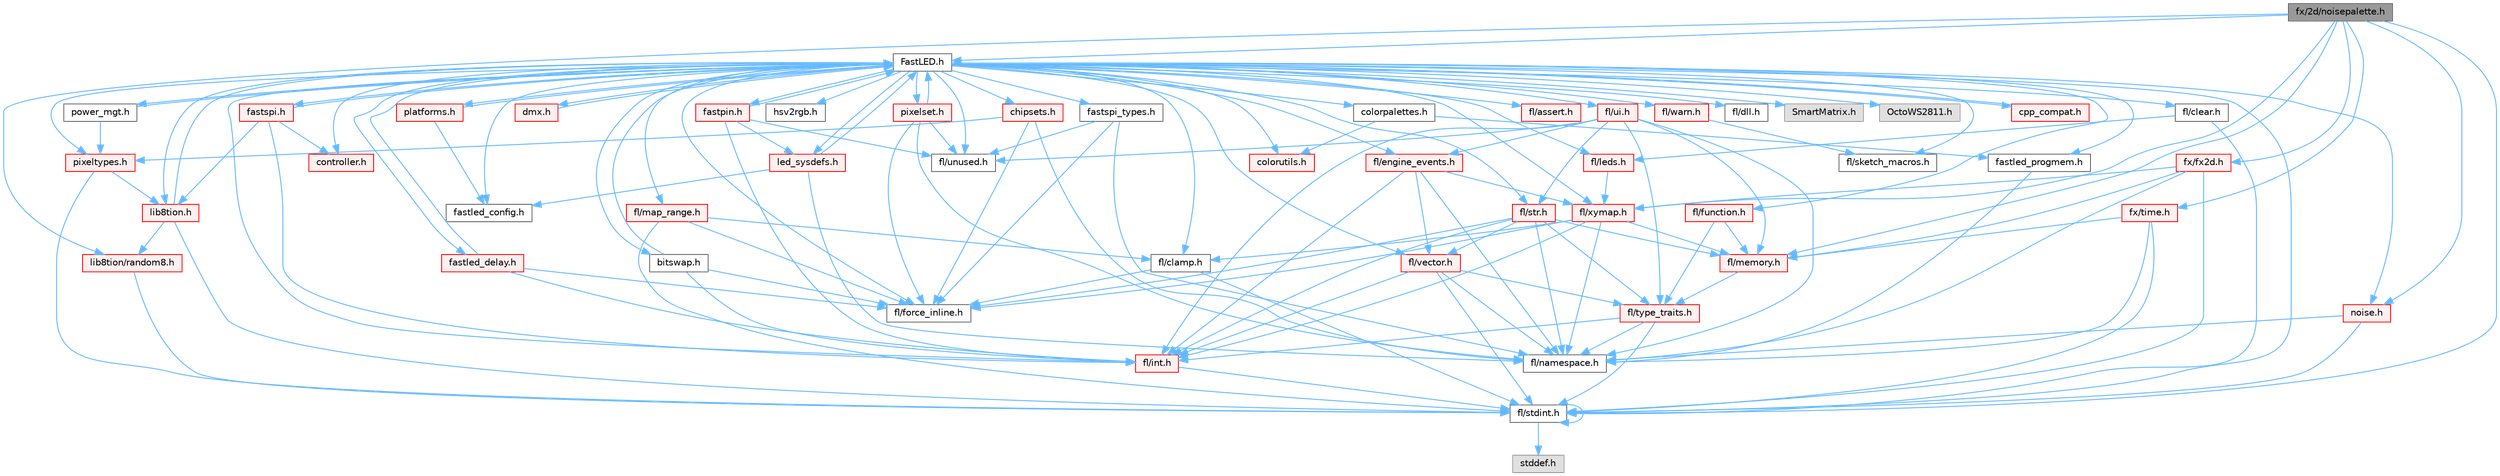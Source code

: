 digraph "fx/2d/noisepalette.h"
{
 // INTERACTIVE_SVG=YES
 // LATEX_PDF_SIZE
  bgcolor="transparent";
  edge [fontname=Helvetica,fontsize=10,labelfontname=Helvetica,labelfontsize=10];
  node [fontname=Helvetica,fontsize=10,shape=box,height=0.2,width=0.4];
  Node1 [id="Node000001",label="fx/2d/noisepalette.h",height=0.2,width=0.4,color="gray40", fillcolor="grey60", style="filled", fontcolor="black",tooltip="Demonstrates how to mix noise generation with color palettes on a 2D LED matrix."];
  Node1 -> Node2 [id="edge1_Node000001_Node000002",color="steelblue1",style="solid",tooltip=" "];
  Node2 [id="Node000002",label="fl/stdint.h",height=0.2,width=0.4,color="grey40", fillcolor="white", style="filled",URL="$df/dd8/stdint_8h.html",tooltip=" "];
  Node2 -> Node3 [id="edge2_Node000002_Node000003",color="steelblue1",style="solid",tooltip=" "];
  Node3 [id="Node000003",label="stddef.h",height=0.2,width=0.4,color="grey60", fillcolor="#E0E0E0", style="filled",tooltip=" "];
  Node2 -> Node2 [id="edge3_Node000002_Node000002",color="steelblue1",style="solid",tooltip=" "];
  Node1 -> Node4 [id="edge4_Node000001_Node000004",color="steelblue1",style="solid",tooltip=" "];
  Node4 [id="Node000004",label="FastLED.h",height=0.2,width=0.4,color="grey40", fillcolor="white", style="filled",URL="$db/d97/_fast_l_e_d_8h.html",tooltip="central include file for FastLED, defines the CFastLED class/object"];
  Node4 -> Node2 [id="edge5_Node000004_Node000002",color="steelblue1",style="solid",tooltip=" "];
  Node4 -> Node5 [id="edge6_Node000004_Node000005",color="steelblue1",style="solid",tooltip=" "];
  Node5 [id="Node000005",label="fl/dll.h",height=0.2,width=0.4,color="grey40", fillcolor="white", style="filled",URL="$d3/d4b/dll_8h.html",tooltip="FastLED dynamic library interface - lightweight header for external callers."];
  Node4 -> Node6 [id="edge7_Node000004_Node000006",color="steelblue1",style="solid",tooltip=" "];
  Node6 [id="Node000006",label="SmartMatrix.h",height=0.2,width=0.4,color="grey60", fillcolor="#E0E0E0", style="filled",tooltip=" "];
  Node4 -> Node7 [id="edge8_Node000004_Node000007",color="steelblue1",style="solid",tooltip=" "];
  Node7 [id="Node000007",label="OctoWS2811.h",height=0.2,width=0.4,color="grey60", fillcolor="#E0E0E0", style="filled",tooltip=" "];
  Node4 -> Node8 [id="edge9_Node000004_Node000008",color="steelblue1",style="solid",tooltip=" "];
  Node8 [id="Node000008",label="fl/force_inline.h",height=0.2,width=0.4,color="grey40", fillcolor="white", style="filled",URL="$d4/d64/force__inline_8h.html",tooltip=" "];
  Node4 -> Node9 [id="edge10_Node000004_Node000009",color="steelblue1",style="solid",tooltip=" "];
  Node9 [id="Node000009",label="cpp_compat.h",height=0.2,width=0.4,color="red", fillcolor="#FFF0F0", style="filled",URL="$d9/d13/cpp__compat_8h.html",tooltip="Compatibility functions based on C++ version."];
  Node9 -> Node4 [id="edge11_Node000009_Node000004",color="steelblue1",style="solid",tooltip=" "];
  Node4 -> Node11 [id="edge12_Node000004_Node000011",color="steelblue1",style="solid",tooltip=" "];
  Node11 [id="Node000011",label="fastled_config.h",height=0.2,width=0.4,color="grey40", fillcolor="white", style="filled",URL="$d5/d11/fastled__config_8h.html",tooltip="Contains definitions that can be used to configure FastLED at compile time."];
  Node4 -> Node12 [id="edge13_Node000004_Node000012",color="steelblue1",style="solid",tooltip=" "];
  Node12 [id="Node000012",label="led_sysdefs.h",height=0.2,width=0.4,color="red", fillcolor="#FFF0F0", style="filled",URL="$d9/d3e/led__sysdefs_8h.html",tooltip="Determines which platform system definitions to include."];
  Node12 -> Node4 [id="edge14_Node000012_Node000004",color="steelblue1",style="solid",tooltip=" "];
  Node12 -> Node11 [id="edge15_Node000012_Node000011",color="steelblue1",style="solid",tooltip=" "];
  Node12 -> Node14 [id="edge16_Node000012_Node000014",color="steelblue1",style="solid",tooltip=" "];
  Node14 [id="Node000014",label="fl/namespace.h",height=0.2,width=0.4,color="grey40", fillcolor="white", style="filled",URL="$df/d2a/namespace_8h.html",tooltip="Implements the FastLED namespace macros."];
  Node4 -> Node15 [id="edge17_Node000004_Node000015",color="steelblue1",style="solid",tooltip=" "];
  Node15 [id="Node000015",label="fastled_delay.h",height=0.2,width=0.4,color="red", fillcolor="#FFF0F0", style="filled",URL="$d0/da8/fastled__delay_8h.html",tooltip="Utility functions and classes for managing delay cycles."];
  Node15 -> Node4 [id="edge18_Node000015_Node000004",color="steelblue1",style="solid",tooltip=" "];
  Node15 -> Node8 [id="edge19_Node000015_Node000008",color="steelblue1",style="solid",tooltip=" "];
  Node15 -> Node17 [id="edge20_Node000015_Node000017",color="steelblue1",style="solid",tooltip=" "];
  Node17 [id="Node000017",label="fl/int.h",height=0.2,width=0.4,color="red", fillcolor="#FFF0F0", style="filled",URL="$d3/d7e/int_8h.html",tooltip=" "];
  Node17 -> Node2 [id="edge21_Node000017_Node000002",color="steelblue1",style="solid",tooltip=" "];
  Node4 -> Node19 [id="edge22_Node000004_Node000019",color="steelblue1",style="solid",tooltip=" "];
  Node19 [id="Node000019",label="bitswap.h",height=0.2,width=0.4,color="grey40", fillcolor="white", style="filled",URL="$de/ded/bitswap_8h.html",tooltip="Functions for doing a rotation of bits/bytes used by parallel output."];
  Node19 -> Node4 [id="edge23_Node000019_Node000004",color="steelblue1",style="solid",tooltip=" "];
  Node19 -> Node8 [id="edge24_Node000019_Node000008",color="steelblue1",style="solid",tooltip=" "];
  Node19 -> Node17 [id="edge25_Node000019_Node000017",color="steelblue1",style="solid",tooltip=" "];
  Node4 -> Node20 [id="edge26_Node000004_Node000020",color="steelblue1",style="solid",tooltip=" "];
  Node20 [id="Node000020",label="controller.h",height=0.2,width=0.4,color="red", fillcolor="#FFF0F0", style="filled",URL="$d2/dd9/controller_8h.html",tooltip="deprecated: base definitions used by led controllers for writing out led data"];
  Node4 -> Node119 [id="edge27_Node000004_Node000119",color="steelblue1",style="solid",tooltip=" "];
  Node119 [id="Node000119",label="fastpin.h",height=0.2,width=0.4,color="red", fillcolor="#FFF0F0", style="filled",URL="$db/d65/fastpin_8h.html",tooltip="Class base definitions for defining fast pin access."];
  Node119 -> Node4 [id="edge28_Node000119_Node000004",color="steelblue1",style="solid",tooltip=" "];
  Node119 -> Node12 [id="edge29_Node000119_Node000012",color="steelblue1",style="solid",tooltip=" "];
  Node119 -> Node56 [id="edge30_Node000119_Node000056",color="steelblue1",style="solid",tooltip=" "];
  Node56 [id="Node000056",label="fl/unused.h",height=0.2,width=0.4,color="grey40", fillcolor="white", style="filled",URL="$d8/d4b/unused_8h.html",tooltip=" "];
  Node119 -> Node17 [id="edge31_Node000119_Node000017",color="steelblue1",style="solid",tooltip=" "];
  Node4 -> Node120 [id="edge32_Node000004_Node000120",color="steelblue1",style="solid",tooltip=" "];
  Node120 [id="Node000120",label="fastspi_types.h",height=0.2,width=0.4,color="grey40", fillcolor="white", style="filled",URL="$d2/ddb/fastspi__types_8h.html",tooltip="Data types and constants used by SPI interfaces."];
  Node120 -> Node8 [id="edge33_Node000120_Node000008",color="steelblue1",style="solid",tooltip=" "];
  Node120 -> Node14 [id="edge34_Node000120_Node000014",color="steelblue1",style="solid",tooltip=" "];
  Node120 -> Node56 [id="edge35_Node000120_Node000056",color="steelblue1",style="solid",tooltip=" "];
  Node4 -> Node121 [id="edge36_Node000004_Node000121",color="steelblue1",style="solid",tooltip=" "];
  Node121 [id="Node000121",label="dmx.h",height=0.2,width=0.4,color="red", fillcolor="#FFF0F0", style="filled",URL="$d3/de1/dmx_8h.html",tooltip="Defines the DMX512-based LED controllers."];
  Node121 -> Node4 [id="edge37_Node000121_Node000004",color="steelblue1",style="solid",tooltip=" "];
  Node4 -> Node124 [id="edge38_Node000004_Node000124",color="steelblue1",style="solid",tooltip=" "];
  Node124 [id="Node000124",label="platforms.h",height=0.2,width=0.4,color="red", fillcolor="#FFF0F0", style="filled",URL="$da/dc9/platforms_8h.html",tooltip="Determines which platforms headers to include."];
  Node124 -> Node4 [id="edge39_Node000124_Node000004",color="steelblue1",style="solid",tooltip=" "];
  Node124 -> Node11 [id="edge40_Node000124_Node000011",color="steelblue1",style="solid",tooltip=" "];
  Node4 -> Node32 [id="edge41_Node000004_Node000032",color="steelblue1",style="solid",tooltip=" "];
  Node32 [id="Node000032",label="fastled_progmem.h",height=0.2,width=0.4,color="grey40", fillcolor="white", style="filled",URL="$df/dab/fastled__progmem_8h.html",tooltip="Wrapper definitions to allow seamless use of PROGMEM in environments that have it."];
  Node32 -> Node14 [id="edge42_Node000032_Node000014",color="steelblue1",style="solid",tooltip=" "];
  Node4 -> Node23 [id="edge43_Node000004_Node000023",color="steelblue1",style="solid",tooltip=" "];
  Node23 [id="Node000023",label="lib8tion.h",height=0.2,width=0.4,color="red", fillcolor="#FFF0F0", style="filled",URL="$df/da5/lib8tion_8h.html",tooltip="Fast, efficient 8-bit math functions specifically designed for high-performance LED programming."];
  Node23 -> Node4 [id="edge44_Node000023_Node000004",color="steelblue1",style="solid",tooltip=" "];
  Node23 -> Node2 [id="edge45_Node000023_Node000002",color="steelblue1",style="solid",tooltip=" "];
  Node23 -> Node82 [id="edge46_Node000023_Node000082",color="steelblue1",style="solid",tooltip=" "];
  Node82 [id="Node000082",label="lib8tion/random8.h",height=0.2,width=0.4,color="red", fillcolor="#FFF0F0", style="filled",URL="$d9/dfa/random8_8h.html",tooltip="Fast, efficient random number generators specifically designed for high-performance LED programming."];
  Node82 -> Node2 [id="edge47_Node000082_Node000002",color="steelblue1",style="solid",tooltip=" "];
  Node4 -> Node22 [id="edge48_Node000004_Node000022",color="steelblue1",style="solid",tooltip=" "];
  Node22 [id="Node000022",label="pixeltypes.h",height=0.2,width=0.4,color="red", fillcolor="#FFF0F0", style="filled",URL="$d2/dba/pixeltypes_8h.html",tooltip="Includes defintions for RGB and HSV pixels."];
  Node22 -> Node2 [id="edge49_Node000022_Node000002",color="steelblue1",style="solid",tooltip=" "];
  Node22 -> Node23 [id="edge50_Node000022_Node000023",color="steelblue1",style="solid",tooltip=" "];
  Node4 -> Node80 [id="edge51_Node000004_Node000080",color="steelblue1",style="solid",tooltip=" "];
  Node80 [id="Node000080",label="hsv2rgb.h",height=0.2,width=0.4,color="grey40", fillcolor="white", style="filled",URL="$de/d9a/hsv2rgb_8h.html",tooltip="Functions to convert from the HSV colorspace to the RGB colorspace."];
  Node4 -> Node126 [id="edge52_Node000004_Node000126",color="steelblue1",style="solid",tooltip=" "];
  Node126 [id="Node000126",label="colorutils.h",height=0.2,width=0.4,color="red", fillcolor="#FFF0F0", style="filled",URL="$d1/dfb/colorutils_8h.html",tooltip=" "];
  Node4 -> Node131 [id="edge53_Node000004_Node000131",color="steelblue1",style="solid",tooltip=" "];
  Node131 [id="Node000131",label="pixelset.h",height=0.2,width=0.4,color="red", fillcolor="#FFF0F0", style="filled",URL="$d4/d46/pixelset_8h.html",tooltip="Declares classes for managing logical groups of LEDs."];
  Node131 -> Node8 [id="edge54_Node000131_Node000008",color="steelblue1",style="solid",tooltip=" "];
  Node131 -> Node14 [id="edge55_Node000131_Node000014",color="steelblue1",style="solid",tooltip=" "];
  Node131 -> Node56 [id="edge56_Node000131_Node000056",color="steelblue1",style="solid",tooltip=" "];
  Node131 -> Node4 [id="edge57_Node000131_Node000004",color="steelblue1",style="solid",tooltip=" "];
  Node4 -> Node132 [id="edge58_Node000004_Node000132",color="steelblue1",style="solid",tooltip=" "];
  Node132 [id="Node000132",label="colorpalettes.h",height=0.2,width=0.4,color="grey40", fillcolor="white", style="filled",URL="$dc/dcc/colorpalettes_8h.html",tooltip="Declarations for the predefined color palettes supplied by FastLED."];
  Node132 -> Node126 [id="edge59_Node000132_Node000126",color="steelblue1",style="solid",tooltip=" "];
  Node132 -> Node32 [id="edge60_Node000132_Node000032",color="steelblue1",style="solid",tooltip=" "];
  Node4 -> Node133 [id="edge61_Node000004_Node000133",color="steelblue1",style="solid",tooltip=" "];
  Node133 [id="Node000133",label="noise.h",height=0.2,width=0.4,color="red", fillcolor="#FFF0F0", style="filled",URL="$d1/d31/noise_8h.html",tooltip="Functions to generate and fill arrays with noise."];
  Node133 -> Node2 [id="edge62_Node000133_Node000002",color="steelblue1",style="solid",tooltip=" "];
  Node133 -> Node14 [id="edge63_Node000133_Node000014",color="steelblue1",style="solid",tooltip=" "];
  Node4 -> Node134 [id="edge64_Node000004_Node000134",color="steelblue1",style="solid",tooltip=" "];
  Node134 [id="Node000134",label="power_mgt.h",height=0.2,width=0.4,color="grey40", fillcolor="white", style="filled",URL="$dc/d5b/power__mgt_8h.html",tooltip="Functions to limit the power used by FastLED."];
  Node134 -> Node4 [id="edge65_Node000134_Node000004",color="steelblue1",style="solid",tooltip=" "];
  Node134 -> Node22 [id="edge66_Node000134_Node000022",color="steelblue1",style="solid",tooltip=" "];
  Node4 -> Node135 [id="edge67_Node000004_Node000135",color="steelblue1",style="solid",tooltip=" "];
  Node135 [id="Node000135",label="fastspi.h",height=0.2,width=0.4,color="red", fillcolor="#FFF0F0", style="filled",URL="$d6/ddc/fastspi_8h.html",tooltip="Serial peripheral interface (SPI) definitions per platform."];
  Node135 -> Node4 [id="edge68_Node000135_Node000004",color="steelblue1",style="solid",tooltip=" "];
  Node135 -> Node20 [id="edge69_Node000135_Node000020",color="steelblue1",style="solid",tooltip=" "];
  Node135 -> Node23 [id="edge70_Node000135_Node000023",color="steelblue1",style="solid",tooltip=" "];
  Node135 -> Node17 [id="edge71_Node000135_Node000017",color="steelblue1",style="solid",tooltip=" "];
  Node4 -> Node137 [id="edge72_Node000004_Node000137",color="steelblue1",style="solid",tooltip=" "];
  Node137 [id="Node000137",label="chipsets.h",height=0.2,width=0.4,color="red", fillcolor="#FFF0F0", style="filled",URL="$db/d66/chipsets_8h.html",tooltip="Contains the bulk of the definitions for the various LED chipsets supported."];
  Node137 -> Node22 [id="edge73_Node000137_Node000022",color="steelblue1",style="solid",tooltip=" "];
  Node137 -> Node8 [id="edge74_Node000137_Node000008",color="steelblue1",style="solid",tooltip=" "];
  Node137 -> Node14 [id="edge75_Node000137_Node000014",color="steelblue1",style="solid",tooltip=" "];
  Node4 -> Node95 [id="edge76_Node000004_Node000095",color="steelblue1",style="solid",tooltip=" "];
  Node95 [id="Node000095",label="fl/engine_events.h",height=0.2,width=0.4,color="red", fillcolor="#FFF0F0", style="filled",URL="$db/dc0/engine__events_8h.html",tooltip=" "];
  Node95 -> Node14 [id="edge77_Node000095_Node000014",color="steelblue1",style="solid",tooltip=" "];
  Node95 -> Node69 [id="edge78_Node000095_Node000069",color="steelblue1",style="solid",tooltip=" "];
  Node69 [id="Node000069",label="fl/vector.h",height=0.2,width=0.4,color="red", fillcolor="#FFF0F0", style="filled",URL="$d6/d68/vector_8h.html",tooltip=" "];
  Node69 -> Node2 [id="edge79_Node000069_Node000002",color="steelblue1",style="solid",tooltip=" "];
  Node69 -> Node17 [id="edge80_Node000069_Node000017",color="steelblue1",style="solid",tooltip=" "];
  Node69 -> Node14 [id="edge81_Node000069_Node000014",color="steelblue1",style="solid",tooltip=" "];
  Node69 -> Node41 [id="edge82_Node000069_Node000041",color="steelblue1",style="solid",tooltip=" "];
  Node41 [id="Node000041",label="fl/type_traits.h",height=0.2,width=0.4,color="red", fillcolor="#FFF0F0", style="filled",URL="$df/d63/type__traits_8h.html",tooltip=" "];
  Node41 -> Node2 [id="edge83_Node000041_Node000002",color="steelblue1",style="solid",tooltip=" "];
  Node41 -> Node14 [id="edge84_Node000041_Node000014",color="steelblue1",style="solid",tooltip=" "];
  Node41 -> Node17 [id="edge85_Node000041_Node000017",color="steelblue1",style="solid",tooltip=" "];
  Node95 -> Node116 [id="edge86_Node000095_Node000116",color="steelblue1",style="solid",tooltip=" "];
  Node116 [id="Node000116",label="fl/xymap.h",height=0.2,width=0.4,color="red", fillcolor="#FFF0F0", style="filled",URL="$da/d61/xymap_8h.html",tooltip=" "];
  Node116 -> Node17 [id="edge87_Node000116_Node000017",color="steelblue1",style="solid",tooltip=" "];
  Node116 -> Node14 [id="edge88_Node000116_Node000014",color="steelblue1",style="solid",tooltip=" "];
  Node116 -> Node8 [id="edge89_Node000116_Node000008",color="steelblue1",style="solid",tooltip=" "];
  Node116 -> Node38 [id="edge90_Node000116_Node000038",color="steelblue1",style="solid",tooltip=" "];
  Node38 [id="Node000038",label="fl/clamp.h",height=0.2,width=0.4,color="grey40", fillcolor="white", style="filled",URL="$d6/dd3/clamp_8h.html",tooltip=" "];
  Node38 -> Node2 [id="edge91_Node000038_Node000002",color="steelblue1",style="solid",tooltip=" "];
  Node38 -> Node8 [id="edge92_Node000038_Node000008",color="steelblue1",style="solid",tooltip=" "];
  Node116 -> Node43 [id="edge93_Node000116_Node000043",color="steelblue1",style="solid",tooltip=" "];
  Node43 [id="Node000043",label="fl/memory.h",height=0.2,width=0.4,color="red", fillcolor="#FFF0F0", style="filled",URL="$dc/d18/memory_8h.html",tooltip=" "];
  Node43 -> Node41 [id="edge94_Node000043_Node000041",color="steelblue1",style="solid",tooltip=" "];
  Node95 -> Node17 [id="edge95_Node000095_Node000017",color="steelblue1",style="solid",tooltip=" "];
  Node4 -> Node139 [id="edge96_Node000004_Node000139",color="steelblue1",style="solid",tooltip=" "];
  Node139 [id="Node000139",label="fl/leds.h",height=0.2,width=0.4,color="red", fillcolor="#FFF0F0", style="filled",URL="$da/d78/leds_8h.html",tooltip=" "];
  Node139 -> Node116 [id="edge97_Node000139_Node000116",color="steelblue1",style="solid",tooltip=" "];
  Node4 -> Node17 [id="edge98_Node000004_Node000017",color="steelblue1",style="solid",tooltip=" "];
  Node4 -> Node34 [id="edge99_Node000004_Node000034",color="steelblue1",style="solid",tooltip=" "];
  Node34 [id="Node000034",label="fl/str.h",height=0.2,width=0.4,color="red", fillcolor="#FFF0F0", style="filled",URL="$d1/d93/str_8h.html",tooltip=" "];
  Node34 -> Node17 [id="edge100_Node000034_Node000017",color="steelblue1",style="solid",tooltip=" "];
  Node34 -> Node14 [id="edge101_Node000034_Node000014",color="steelblue1",style="solid",tooltip=" "];
  Node34 -> Node43 [id="edge102_Node000034_Node000043",color="steelblue1",style="solid",tooltip=" "];
  Node34 -> Node41 [id="edge103_Node000034_Node000041",color="steelblue1",style="solid",tooltip=" "];
  Node34 -> Node69 [id="edge104_Node000034_Node000069",color="steelblue1",style="solid",tooltip=" "];
  Node34 -> Node8 [id="edge105_Node000034_Node000008",color="steelblue1",style="solid",tooltip=" "];
  Node4 -> Node116 [id="edge106_Node000004_Node000116",color="steelblue1",style="solid",tooltip=" "];
  Node4 -> Node38 [id="edge107_Node000004_Node000038",color="steelblue1",style="solid",tooltip=" "];
  Node4 -> Node39 [id="edge108_Node000004_Node000039",color="steelblue1",style="solid",tooltip=" "];
  Node39 [id="Node000039",label="fl/map_range.h",height=0.2,width=0.4,color="red", fillcolor="#FFF0F0", style="filled",URL="$d1/d47/map__range_8h.html",tooltip=" "];
  Node39 -> Node2 [id="edge109_Node000039_Node000002",color="steelblue1",style="solid",tooltip=" "];
  Node39 -> Node38 [id="edge110_Node000039_Node000038",color="steelblue1",style="solid",tooltip=" "];
  Node39 -> Node8 [id="edge111_Node000039_Node000008",color="steelblue1",style="solid",tooltip=" "];
  Node4 -> Node109 [id="edge112_Node000004_Node000109",color="steelblue1",style="solid",tooltip=" "];
  Node109 [id="Node000109",label="fl/warn.h",height=0.2,width=0.4,color="red", fillcolor="#FFF0F0", style="filled",URL="$de/d77/warn_8h.html",tooltip=" "];
  Node109 -> Node112 [id="edge113_Node000109_Node000112",color="steelblue1",style="solid",tooltip=" "];
  Node112 [id="Node000112",label="fl/sketch_macros.h",height=0.2,width=0.4,color="grey40", fillcolor="white", style="filled",URL="$d1/dbc/sketch__macros_8h.html",tooltip=" "];
  Node4 -> Node99 [id="edge114_Node000004_Node000099",color="steelblue1",style="solid",tooltip=" "];
  Node99 [id="Node000099",label="fl/assert.h",height=0.2,width=0.4,color="red", fillcolor="#FFF0F0", style="filled",URL="$dc/da7/assert_8h.html",tooltip=" "];
  Node4 -> Node56 [id="edge115_Node000004_Node000056",color="steelblue1",style="solid",tooltip=" "];
  Node4 -> Node69 [id="edge116_Node000004_Node000069",color="steelblue1",style="solid",tooltip=" "];
  Node4 -> Node114 [id="edge117_Node000004_Node000114",color="steelblue1",style="solid",tooltip=" "];
  Node114 [id="Node000114",label="fl/function.h",height=0.2,width=0.4,color="red", fillcolor="#FFF0F0", style="filled",URL="$dd/d67/function_8h.html",tooltip=" "];
  Node114 -> Node43 [id="edge118_Node000114_Node000043",color="steelblue1",style="solid",tooltip=" "];
  Node114 -> Node41 [id="edge119_Node000114_Node000041",color="steelblue1",style="solid",tooltip=" "];
  Node4 -> Node140 [id="edge120_Node000004_Node000140",color="steelblue1",style="solid",tooltip=" "];
  Node140 [id="Node000140",label="fl/clear.h",height=0.2,width=0.4,color="grey40", fillcolor="white", style="filled",URL="$df/db0/clear_8h.html",tooltip=" "];
  Node140 -> Node139 [id="edge121_Node000140_Node000139",color="steelblue1",style="solid",tooltip=" "];
  Node140 -> Node2 [id="edge122_Node000140_Node000002",color="steelblue1",style="solid",tooltip=" "];
  Node4 -> Node141 [id="edge123_Node000004_Node000141",color="steelblue1",style="solid",tooltip=" "];
  Node141 [id="Node000141",label="fl/ui.h",height=0.2,width=0.4,color="red", fillcolor="#FFF0F0", style="filled",URL="$d9/d3b/ui_8h.html",tooltip=" "];
  Node141 -> Node14 [id="edge124_Node000141_Node000014",color="steelblue1",style="solid",tooltip=" "];
  Node141 -> Node43 [id="edge125_Node000141_Node000043",color="steelblue1",style="solid",tooltip=" "];
  Node141 -> Node34 [id="edge126_Node000141_Node000034",color="steelblue1",style="solid",tooltip=" "];
  Node141 -> Node17 [id="edge127_Node000141_Node000017",color="steelblue1",style="solid",tooltip=" "];
  Node141 -> Node95 [id="edge128_Node000141_Node000095",color="steelblue1",style="solid",tooltip=" "];
  Node141 -> Node41 [id="edge129_Node000141_Node000041",color="steelblue1",style="solid",tooltip=" "];
  Node141 -> Node56 [id="edge130_Node000141_Node000056",color="steelblue1",style="solid",tooltip=" "];
  Node4 -> Node112 [id="edge131_Node000004_Node000112",color="steelblue1",style="solid",tooltip=" "];
  Node1 -> Node43 [id="edge132_Node000001_Node000043",color="steelblue1",style="solid",tooltip=" "];
  Node1 -> Node116 [id="edge133_Node000001_Node000116",color="steelblue1",style="solid",tooltip=" "];
  Node1 -> Node149 [id="edge134_Node000001_Node000149",color="steelblue1",style="solid",tooltip=" "];
  Node149 [id="Node000149",label="fx/fx2d.h",height=0.2,width=0.4,color="red", fillcolor="#FFF0F0", style="filled",URL="$d9/d43/fx2d_8h.html",tooltip=" "];
  Node149 -> Node2 [id="edge135_Node000149_Node000002",color="steelblue1",style="solid",tooltip=" "];
  Node149 -> Node14 [id="edge136_Node000149_Node000014",color="steelblue1",style="solid",tooltip=" "];
  Node149 -> Node43 [id="edge137_Node000149_Node000043",color="steelblue1",style="solid",tooltip=" "];
  Node149 -> Node116 [id="edge138_Node000149_Node000116",color="steelblue1",style="solid",tooltip=" "];
  Node1 -> Node153 [id="edge139_Node000001_Node000153",color="steelblue1",style="solid",tooltip=" "];
  Node153 [id="Node000153",label="fx/time.h",height=0.2,width=0.4,color="red", fillcolor="#FFF0F0", style="filled",URL="$da/da2/fx_2time_8h.html",tooltip=" "];
  Node153 -> Node2 [id="edge140_Node000153_Node000002",color="steelblue1",style="solid",tooltip=" "];
  Node153 -> Node14 [id="edge141_Node000153_Node000014",color="steelblue1",style="solid",tooltip=" "];
  Node153 -> Node43 [id="edge142_Node000153_Node000043",color="steelblue1",style="solid",tooltip=" "];
  Node1 -> Node82 [id="edge143_Node000001_Node000082",color="steelblue1",style="solid",tooltip=" "];
  Node1 -> Node133 [id="edge144_Node000001_Node000133",color="steelblue1",style="solid",tooltip=" "];
}
